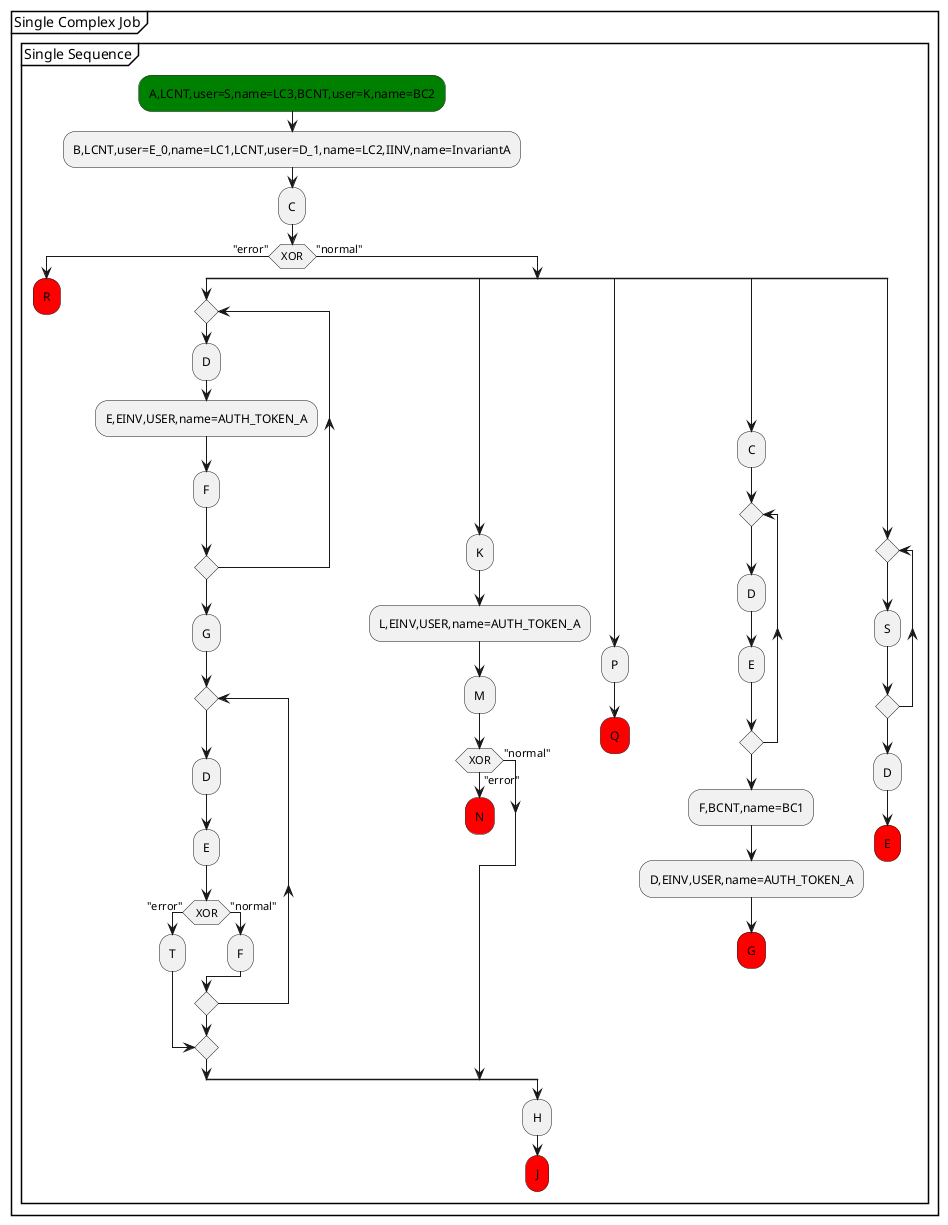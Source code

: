 @startuml
partition "Single Complex Job" {
group "Single Sequence"

  #green:A,LCNT,user=S,name=LC3,BCNT,user=K,name=BC2;
  :B,LCNT,user=E_0,name=LC1,LCNT,user=D_1,name=LC2,IINV,name=InvariantA;
  :C;
  if (XOR) then ("error")
    #red:R;
    detach
  else ("normal")
    split
      repeat
        :D;
        :E,EINV,USER,name=AUTH_TOKEN_A;
        :F;
      repeat while
      :G;
      repeat
        :D;
        :E;
        if (XOR) then ("error")
          :T;
          break
        else ("normal")
          :F;
        endif
      repeat while
    split again
      :K;
      :L,EINV,USER,name=AUTH_TOKEN_A;
      :M;
      if (XOR) then ("error")
        #red:N;
        detach
      else ("normal")  
      endif    
    split again
      :P;
      #red:Q;
      detach
    split again
      :C;
      repeat
        :D;
        :E;
      repeat while
      :F,BCNT,name=BC1;
      :D,EINV,USER,name=AUTH_TOKEN_A;
      #red:G;
      detach
    split again
      repeat
        :S;
      repeat while
      :D;
      #red:E;
      detach
    end split
    :H;
    #red:J;
    detach
  endif
end group
}
@enduml